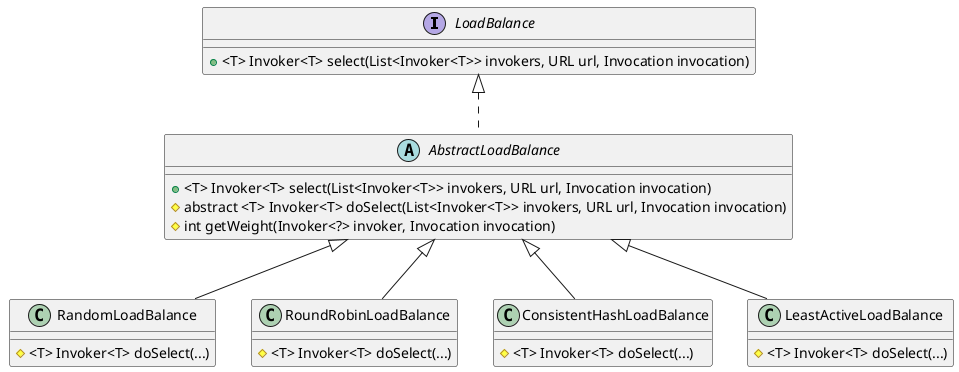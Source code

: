 @startuml

interface LoadBalance {
    + <T> Invoker<T> select(List<Invoker<T>> invokers, URL url, Invocation invocation)
}

abstract class AbstractLoadBalance implements LoadBalance {
    + <T> Invoker<T> select(List<Invoker<T>> invokers, URL url, Invocation invocation)
    # abstract <T> Invoker<T> doSelect(List<Invoker<T>> invokers, URL url, Invocation invocation)
    # int getWeight(Invoker<?> invoker, Invocation invocation)
}

class RandomLoadBalance extends AbstractLoadBalance {
    # <T> Invoker<T> doSelect(...)
}

class RoundRobinLoadBalance extends AbstractLoadBalance {
    # <T> Invoker<T> doSelect(...)
}

class ConsistentHashLoadBalance extends AbstractLoadBalance {
    # <T> Invoker<T> doSelect(...)
}

class LeastActiveLoadBalance extends AbstractLoadBalance {
    # <T> Invoker<T> doSelect(...)
}

@enduml